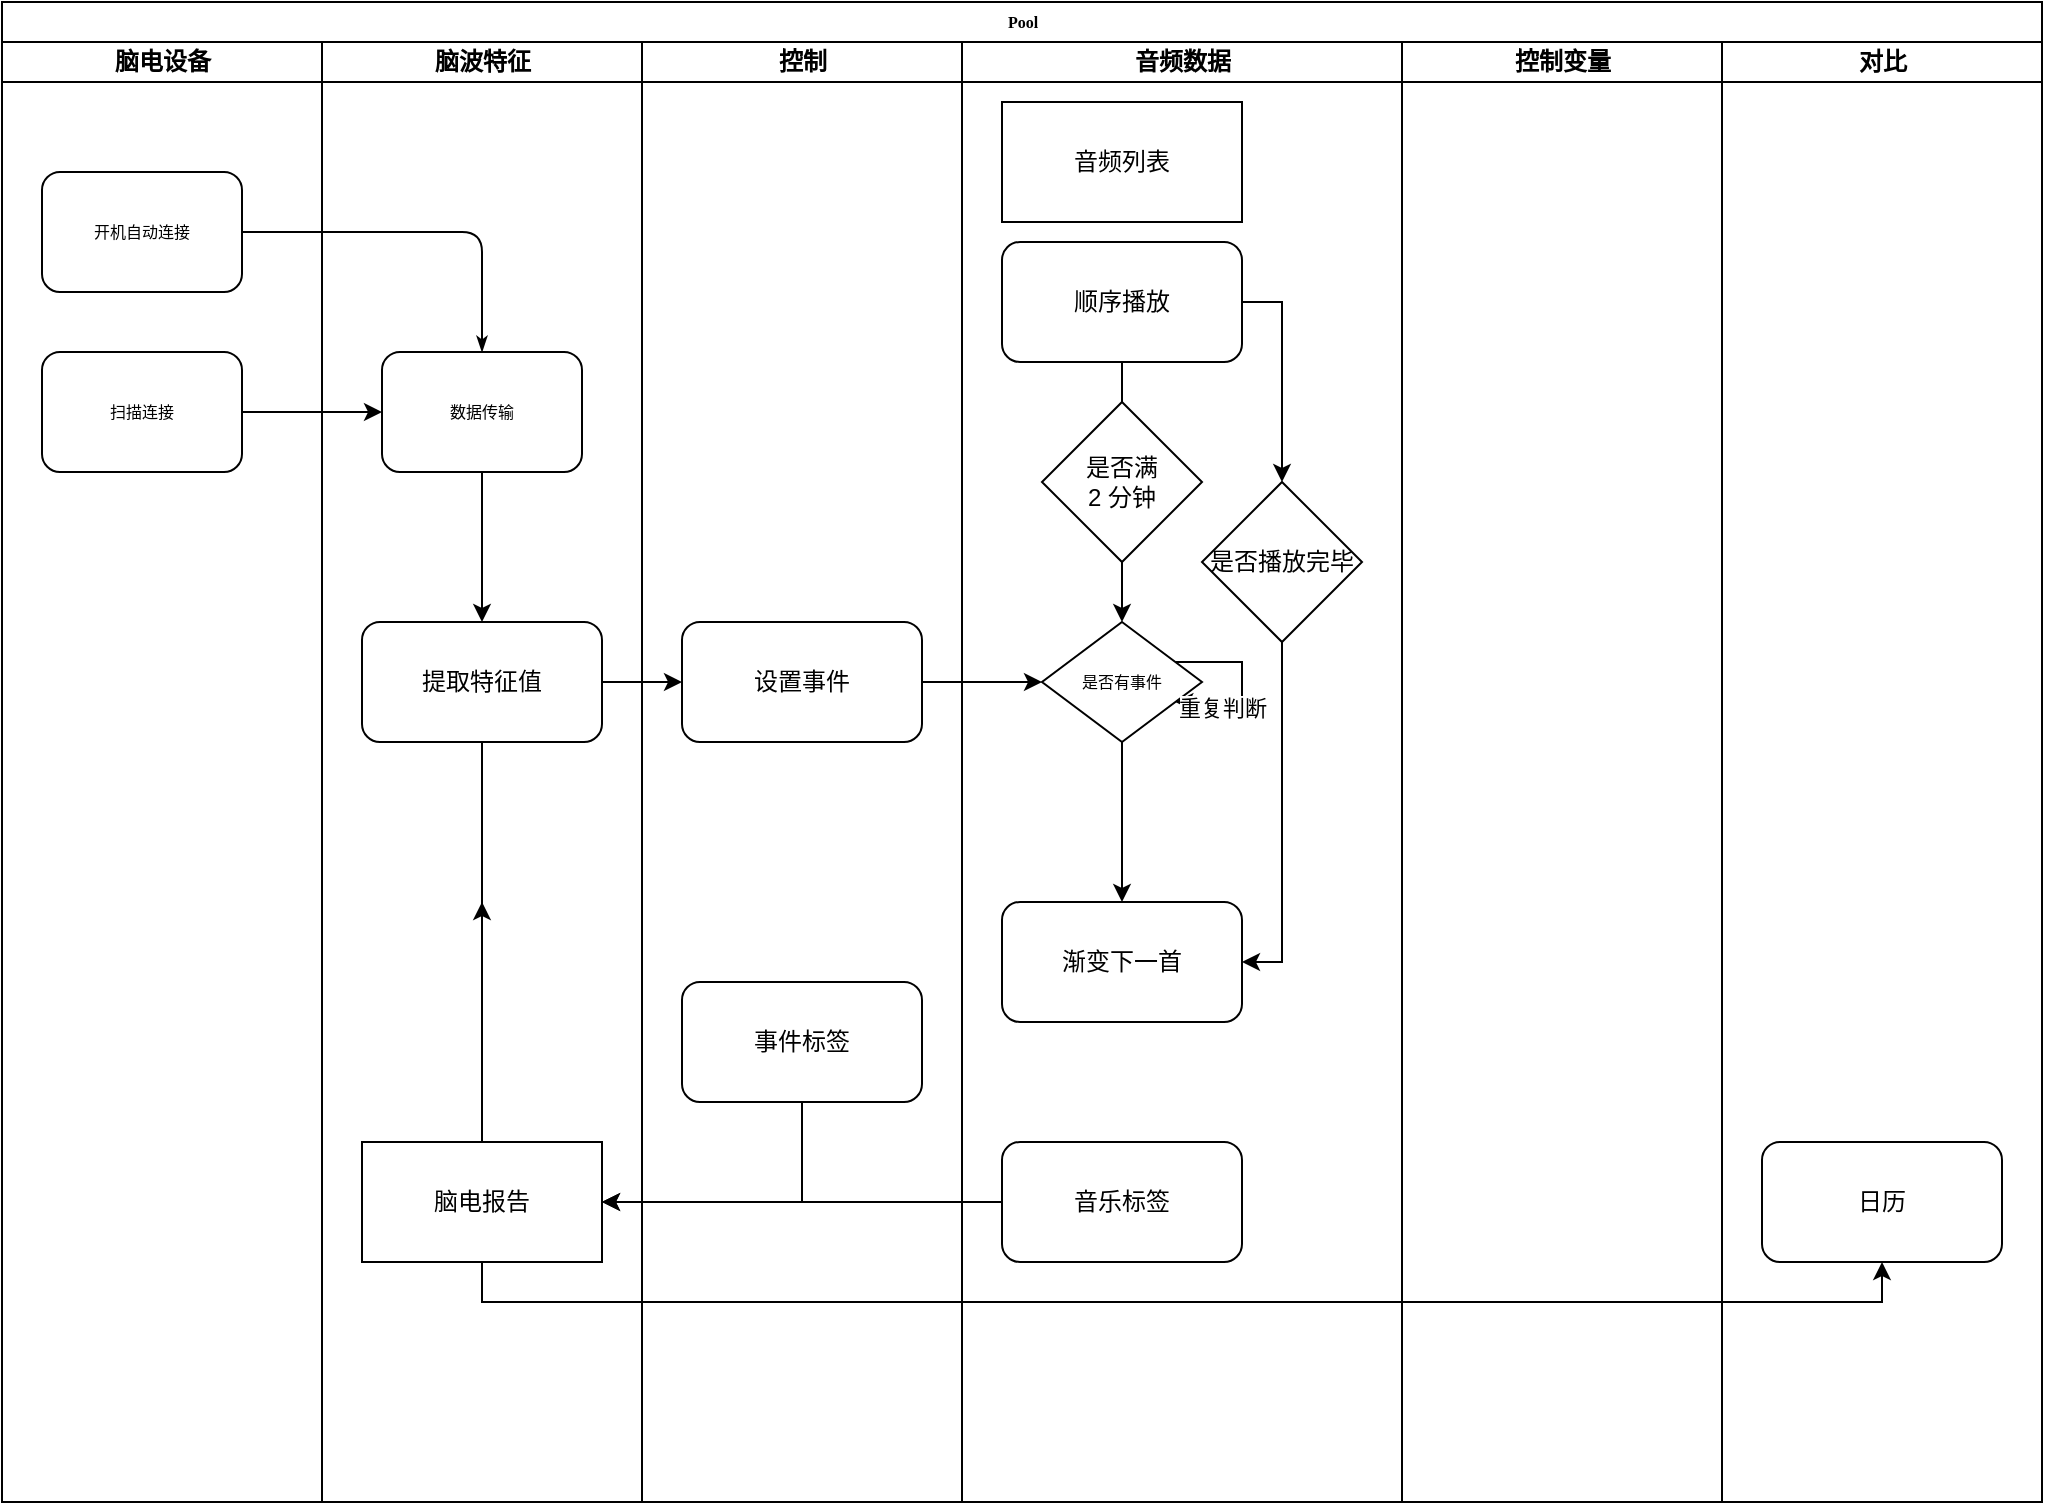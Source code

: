 <mxfile version="14.8.5" type="github">
  <diagram name="Page-1" id="74e2e168-ea6b-b213-b513-2b3c1d86103e">
    <mxGraphModel dx="1426" dy="794" grid="1" gridSize="10" guides="1" tooltips="1" connect="1" arrows="1" fold="1" page="1" pageScale="1" pageWidth="1100" pageHeight="850" background="none" math="0" shadow="0">
      <root>
        <mxCell id="0" />
        <mxCell id="1" parent="0" />
        <mxCell id="77e6c97f196da883-1" value="Pool" style="swimlane;html=1;childLayout=stackLayout;startSize=20;rounded=0;shadow=0;labelBackgroundColor=none;strokeWidth=1;fontFamily=Verdana;fontSize=8;align=center;" parent="1" vertex="1">
          <mxGeometry x="70" y="40" width="1020" height="750" as="geometry" />
        </mxCell>
        <mxCell id="77e6c97f196da883-2" value="脑电设备" style="swimlane;html=1;startSize=20;" parent="77e6c97f196da883-1" vertex="1">
          <mxGeometry y="20" width="160" height="730" as="geometry" />
        </mxCell>
        <mxCell id="77e6c97f196da883-8" value="开机自动连接" style="rounded=1;whiteSpace=wrap;html=1;shadow=0;labelBackgroundColor=none;strokeWidth=1;fontFamily=Verdana;fontSize=8;align=center;" parent="77e6c97f196da883-2" vertex="1">
          <mxGeometry x="20" y="65" width="100" height="60" as="geometry" />
        </mxCell>
        <mxCell id="77e6c97f196da883-9" value="扫描连接" style="rounded=1;whiteSpace=wrap;html=1;shadow=0;labelBackgroundColor=none;strokeWidth=1;fontFamily=Verdana;fontSize=8;align=center;" parent="77e6c97f196da883-2" vertex="1">
          <mxGeometry x="20" y="155" width="100" height="60" as="geometry" />
        </mxCell>
        <mxCell id="77e6c97f196da883-26" style="edgeStyle=orthogonalEdgeStyle;rounded=1;html=1;labelBackgroundColor=none;startArrow=none;startFill=0;startSize=5;endArrow=classicThin;endFill=1;endSize=5;jettySize=auto;orthogonalLoop=1;strokeWidth=1;fontFamily=Verdana;fontSize=8" parent="77e6c97f196da883-1" source="77e6c97f196da883-8" target="77e6c97f196da883-11" edge="1">
          <mxGeometry relative="1" as="geometry" />
        </mxCell>
        <mxCell id="77e6c97f196da883-3" value="脑波特征" style="swimlane;html=1;startSize=20;" parent="77e6c97f196da883-1" vertex="1">
          <mxGeometry x="160" y="20" width="160" height="730" as="geometry" />
        </mxCell>
        <mxCell id="77e6c97f196da883-11" value="数据传输" style="rounded=1;whiteSpace=wrap;html=1;shadow=0;labelBackgroundColor=none;strokeWidth=1;fontFamily=Verdana;fontSize=8;align=center;" parent="77e6c97f196da883-3" vertex="1">
          <mxGeometry x="30" y="155" width="100" height="60" as="geometry" />
        </mxCell>
        <mxCell id="jIl6zvnjwED0vyH2stj7-3" value="提取特征值" style="rounded=1;whiteSpace=wrap;html=1;" parent="77e6c97f196da883-3" vertex="1">
          <mxGeometry x="20" y="290" width="120" height="60" as="geometry" />
        </mxCell>
        <mxCell id="jIl6zvnjwED0vyH2stj7-11" value="脑电报告" style="rounded=0;whiteSpace=wrap;html=1;" parent="77e6c97f196da883-3" vertex="1">
          <mxGeometry x="20" y="550" width="120" height="60" as="geometry" />
        </mxCell>
        <mxCell id="77e6c97f196da883-4" value="控制" style="swimlane;html=1;startSize=20;" parent="77e6c97f196da883-1" vertex="1">
          <mxGeometry x="320" y="20" width="160" height="730" as="geometry" />
        </mxCell>
        <mxCell id="jIl6zvnjwED0vyH2stj7-5" value="设置事件" style="rounded=1;whiteSpace=wrap;html=1;" parent="77e6c97f196da883-4" vertex="1">
          <mxGeometry x="20" y="290" width="120" height="60" as="geometry" />
        </mxCell>
        <mxCell id="jIl6zvnjwED0vyH2stj7-17" value="事件标签" style="rounded=1;whiteSpace=wrap;html=1;" parent="77e6c97f196da883-4" vertex="1">
          <mxGeometry x="20" y="470" width="120" height="60" as="geometry" />
        </mxCell>
        <mxCell id="77e6c97f196da883-5" value="音频数据" style="swimlane;html=1;startSize=20;" parent="77e6c97f196da883-1" vertex="1">
          <mxGeometry x="480" y="20" width="220" height="730" as="geometry" />
        </mxCell>
        <mxCell id="77e6c97f196da883-16" value="是否有事件" style="rhombus;whiteSpace=wrap;html=1;rounded=0;shadow=0;labelBackgroundColor=none;strokeWidth=1;fontFamily=Verdana;fontSize=8;align=center;" parent="77e6c97f196da883-5" vertex="1">
          <mxGeometry x="40" y="290" width="80" height="60" as="geometry" />
        </mxCell>
        <mxCell id="jIl6zvnjwED0vyH2stj7-12" style="edgeStyle=orthogonalEdgeStyle;rounded=0;orthogonalLoop=1;jettySize=auto;html=1;exitX=0.5;exitY=1;exitDx=0;exitDy=0;entryX=0.5;entryY=0;entryDx=0;entryDy=0;" parent="77e6c97f196da883-5" source="jIl6zvnjwED0vyH2stj7-9" target="77e6c97f196da883-16" edge="1">
          <mxGeometry relative="1" as="geometry" />
        </mxCell>
        <mxCell id="jIl6zvnjwED0vyH2stj7-28" style="edgeStyle=orthogonalEdgeStyle;rounded=0;orthogonalLoop=1;jettySize=auto;html=1;exitX=1;exitY=0.5;exitDx=0;exitDy=0;entryX=0.5;entryY=0;entryDx=0;entryDy=0;" parent="77e6c97f196da883-5" source="jIl6zvnjwED0vyH2stj7-9" target="jIl6zvnjwED0vyH2stj7-26" edge="1">
          <mxGeometry relative="1" as="geometry" />
        </mxCell>
        <mxCell id="jIl6zvnjwED0vyH2stj7-9" value="顺序播放" style="rounded=1;whiteSpace=wrap;html=1;" parent="77e6c97f196da883-5" vertex="1">
          <mxGeometry x="20" y="100" width="120" height="60" as="geometry" />
        </mxCell>
        <mxCell id="jIl6zvnjwED0vyH2stj7-15" value="渐变下一首" style="rounded=1;whiteSpace=wrap;html=1;" parent="77e6c97f196da883-5" vertex="1">
          <mxGeometry x="20" y="430" width="120" height="60" as="geometry" />
        </mxCell>
        <mxCell id="jIl6zvnjwED0vyH2stj7-16" value="音乐标签" style="rounded=1;whiteSpace=wrap;html=1;" parent="77e6c97f196da883-5" vertex="1">
          <mxGeometry x="20" y="550" width="120" height="60" as="geometry" />
        </mxCell>
        <mxCell id="jIl6zvnjwED0vyH2stj7-22" style="edgeStyle=orthogonalEdgeStyle;rounded=0;orthogonalLoop=1;jettySize=auto;html=1;" parent="77e6c97f196da883-5" source="77e6c97f196da883-16" target="77e6c97f196da883-16" edge="1">
          <mxGeometry relative="1" as="geometry" />
        </mxCell>
        <mxCell id="jIl6zvnjwED0vyH2stj7-23" value="重复判断&lt;br&gt;" style="edgeLabel;html=1;align=center;verticalAlign=middle;resizable=0;points=[];" parent="jIl6zvnjwED0vyH2stj7-22" vertex="1" connectable="0">
          <mxGeometry x="0.467" y="3" relative="1" as="geometry">
            <mxPoint as="offset" />
          </mxGeometry>
        </mxCell>
        <mxCell id="jIl6zvnjwED0vyH2stj7-24" value="音频列表" style="rounded=0;whiteSpace=wrap;html=1;" parent="77e6c97f196da883-5" vertex="1">
          <mxGeometry x="20" y="30" width="120" height="60" as="geometry" />
        </mxCell>
        <mxCell id="jIl6zvnjwED0vyH2stj7-27" style="edgeStyle=orthogonalEdgeStyle;rounded=0;orthogonalLoop=1;jettySize=auto;html=1;exitX=0.5;exitY=1;exitDx=0;exitDy=0;entryX=1;entryY=0.5;entryDx=0;entryDy=0;" parent="77e6c97f196da883-5" source="jIl6zvnjwED0vyH2stj7-26" target="jIl6zvnjwED0vyH2stj7-15" edge="1">
          <mxGeometry relative="1" as="geometry" />
        </mxCell>
        <mxCell id="jIl6zvnjwED0vyH2stj7-26" value="是否播放完毕" style="rhombus;whiteSpace=wrap;html=1;" parent="77e6c97f196da883-5" vertex="1">
          <mxGeometry x="120" y="220" width="80" height="80" as="geometry" />
        </mxCell>
        <mxCell id="jIl6zvnjwED0vyH2stj7-29" value="是否满 &lt;br&gt;2 分钟" style="rhombus;whiteSpace=wrap;html=1;" parent="77e6c97f196da883-5" vertex="1">
          <mxGeometry x="40" y="180" width="80" height="80" as="geometry" />
        </mxCell>
        <mxCell id="77e6c97f196da883-6" value="控制变量" style="swimlane;html=1;startSize=20;" parent="77e6c97f196da883-1" vertex="1">
          <mxGeometry x="700" y="20" width="160" height="730" as="geometry" />
        </mxCell>
        <mxCell id="77e6c97f196da883-7" value="对比" style="swimlane;html=1;startSize=20;" parent="77e6c97f196da883-1" vertex="1">
          <mxGeometry x="860" y="20" width="160" height="730" as="geometry" />
        </mxCell>
        <mxCell id="jIl6zvnjwED0vyH2stj7-20" value="日历" style="rounded=1;whiteSpace=wrap;html=1;" parent="77e6c97f196da883-7" vertex="1">
          <mxGeometry x="20" y="550" width="120" height="60" as="geometry" />
        </mxCell>
        <mxCell id="jIl6zvnjwED0vyH2stj7-1" style="edgeStyle=orthogonalEdgeStyle;rounded=0;orthogonalLoop=1;jettySize=auto;html=1;exitX=1;exitY=0.5;exitDx=0;exitDy=0;entryX=0;entryY=0.5;entryDx=0;entryDy=0;" parent="77e6c97f196da883-1" source="77e6c97f196da883-9" target="77e6c97f196da883-11" edge="1">
          <mxGeometry relative="1" as="geometry" />
        </mxCell>
        <mxCell id="jIl6zvnjwED0vyH2stj7-4" style="edgeStyle=orthogonalEdgeStyle;rounded=0;orthogonalLoop=1;jettySize=auto;html=1;entryX=0;entryY=0.5;entryDx=0;entryDy=0;exitX=1;exitY=0.5;exitDx=0;exitDy=0;" parent="77e6c97f196da883-1" source="jIl6zvnjwED0vyH2stj7-3" target="jIl6zvnjwED0vyH2stj7-5" edge="1">
          <mxGeometry relative="1" as="geometry">
            <mxPoint x="240" y="440" as="targetPoint" />
            <mxPoint x="310" y="340" as="sourcePoint" />
          </mxGeometry>
        </mxCell>
        <mxCell id="jIl6zvnjwED0vyH2stj7-13" style="edgeStyle=orthogonalEdgeStyle;rounded=0;orthogonalLoop=1;jettySize=auto;html=1;exitX=1;exitY=0.5;exitDx=0;exitDy=0;" parent="77e6c97f196da883-1" source="jIl6zvnjwED0vyH2stj7-5" target="77e6c97f196da883-16" edge="1">
          <mxGeometry relative="1" as="geometry" />
        </mxCell>
        <mxCell id="jIl6zvnjwED0vyH2stj7-18" style="edgeStyle=orthogonalEdgeStyle;rounded=0;orthogonalLoop=1;jettySize=auto;html=1;exitX=0;exitY=0.5;exitDx=0;exitDy=0;entryX=1;entryY=0.5;entryDx=0;entryDy=0;" parent="77e6c97f196da883-1" source="jIl6zvnjwED0vyH2stj7-16" target="jIl6zvnjwED0vyH2stj7-11" edge="1">
          <mxGeometry relative="1" as="geometry" />
        </mxCell>
        <mxCell id="jIl6zvnjwED0vyH2stj7-19" style="edgeStyle=orthogonalEdgeStyle;rounded=0;orthogonalLoop=1;jettySize=auto;html=1;exitX=0.5;exitY=1;exitDx=0;exitDy=0;entryX=1;entryY=0.5;entryDx=0;entryDy=0;" parent="77e6c97f196da883-1" source="jIl6zvnjwED0vyH2stj7-17" target="jIl6zvnjwED0vyH2stj7-11" edge="1">
          <mxGeometry relative="1" as="geometry" />
        </mxCell>
        <mxCell id="jIl6zvnjwED0vyH2stj7-21" style="edgeStyle=orthogonalEdgeStyle;rounded=0;orthogonalLoop=1;jettySize=auto;html=1;exitX=0.5;exitY=1;exitDx=0;exitDy=0;entryX=0.5;entryY=1;entryDx=0;entryDy=0;" parent="77e6c97f196da883-1" source="jIl6zvnjwED0vyH2stj7-11" target="jIl6zvnjwED0vyH2stj7-20" edge="1">
          <mxGeometry relative="1" as="geometry" />
        </mxCell>
        <mxCell id="jIl6zvnjwED0vyH2stj7-2" style="edgeStyle=orthogonalEdgeStyle;rounded=0;orthogonalLoop=1;jettySize=auto;html=1;exitX=0.5;exitY=1;exitDx=0;exitDy=0;" parent="1" source="77e6c97f196da883-11" edge="1">
          <mxGeometry relative="1" as="geometry">
            <mxPoint x="310" y="350" as="targetPoint" />
          </mxGeometry>
        </mxCell>
        <mxCell id="jIl6zvnjwED0vyH2stj7-10" style="edgeStyle=orthogonalEdgeStyle;rounded=0;orthogonalLoop=1;jettySize=auto;html=1;exitX=0.5;exitY=1;exitDx=0;exitDy=0;" parent="1" source="jIl6zvnjwED0vyH2stj7-3" edge="1">
          <mxGeometry relative="1" as="geometry">
            <mxPoint x="310" y="490" as="targetPoint" />
            <Array as="points">
              <mxPoint x="310" y="610" />
              <mxPoint x="310" y="610" />
            </Array>
          </mxGeometry>
        </mxCell>
        <mxCell id="jIl6zvnjwED0vyH2stj7-14" style="edgeStyle=orthogonalEdgeStyle;rounded=0;orthogonalLoop=1;jettySize=auto;html=1;exitX=0.5;exitY=1;exitDx=0;exitDy=0;" parent="1" source="77e6c97f196da883-16" edge="1">
          <mxGeometry relative="1" as="geometry">
            <mxPoint x="630" y="490" as="targetPoint" />
          </mxGeometry>
        </mxCell>
      </root>
    </mxGraphModel>
  </diagram>
</mxfile>
